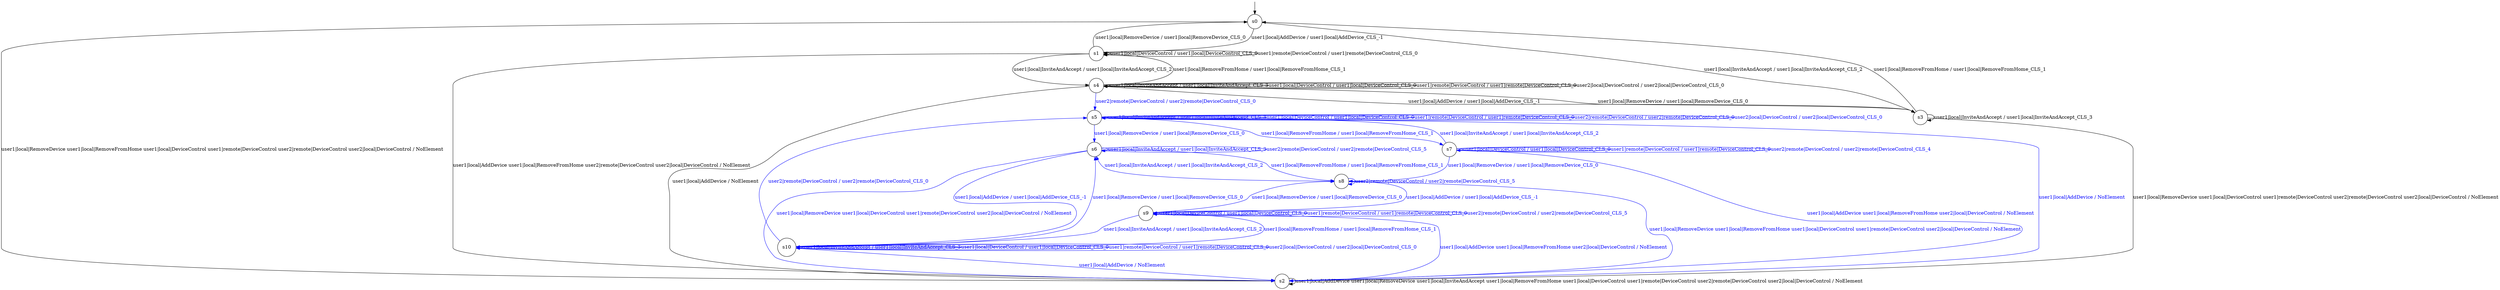 digraph g {

	s0 [shape="circle" label="s0"];
	s1 [shape="circle" label="s1"];
	s2 [shape="circle" label="s2"];
	s3 [shape="circle" label="s3"];
	s4 [shape="circle" label="s4"];
	s5 [shape="circle" label="s5"];
	s6 [shape="circle" label="s6"];
	s7 [shape="circle" label="s7"];
	s8 [shape="circle" label="s8"];
	s9 [shape="circle" label="s9"];
	s10 [shape="circle" label="s10"];
	s0 -> s1 [label="user1|local|AddDevice / user1|local|AddDevice_CLS_-1", color="black", fontcolor="black"];
	s0 -> s2 [label="user1|local|RemoveDevice user1|local|RemoveFromHome user1|local|DeviceControl user1|remote|DeviceControl user2|remote|DeviceControl user2|local|DeviceControl / NoElement", color="black", fontcolor="black"];
	s0 -> s3 [label="user1|local|InviteAndAccept / user1|local|InviteAndAccept_CLS_2", color="black", fontcolor="black"];
	s1 -> s2 [label="user1|local|AddDevice user1|local|RemoveFromHome user2|remote|DeviceControl user2|local|DeviceControl / NoElement", color="black", fontcolor="black"];
	s1 -> s0 [label="user1|local|RemoveDevice / user1|local|RemoveDevice_CLS_0", color="black", fontcolor="black"];
	s1 -> s4 [label="user1|local|InviteAndAccept / user1|local|InviteAndAccept_CLS_2", color="black", fontcolor="black"];
	s1 -> s1 [label="user1|local|DeviceControl / user1|local|DeviceControl_CLS_0", color="black", fontcolor="black"];
	s1 -> s1 [label="user1|remote|DeviceControl / user1|remote|DeviceControl_CLS_0", color="black", fontcolor="black"];
	s2 -> s2 [label="user1|local|AddDevice user1|local|RemoveDevice user1|local|InviteAndAccept user1|local|RemoveFromHome user1|local|DeviceControl user1|remote|DeviceControl user2|remote|DeviceControl user2|local|DeviceControl / NoElement", color="black", fontcolor="black"];
	s3 -> s4 [label="user1|local|AddDevice / user1|local|AddDevice_CLS_-1", color="black", fontcolor="black"];
	s3 -> s2 [label="user1|local|RemoveDevice user1|local|DeviceControl user1|remote|DeviceControl user2|remote|DeviceControl user2|local|DeviceControl / NoElement", color="black", fontcolor="black"];
	s3 -> s3 [label="user1|local|InviteAndAccept / user1|local|InviteAndAccept_CLS_3", color="black", fontcolor="black"];
	s3 -> s0 [label="user1|local|RemoveFromHome / user1|local|RemoveFromHome_CLS_1", color="black", fontcolor="black"];
	s4 -> s2 [label="user1|local|AddDevice / NoElement", color="black", fontcolor="black"];
	s4 -> s3 [label="user1|local|RemoveDevice / user1|local|RemoveDevice_CLS_0", color="black", fontcolor="black"];
	s4 -> s4 [label="user1|local|InviteAndAccept / user1|local|InviteAndAccept_CLS_3", color="black", fontcolor="black"];
	s4 -> s4 [label="user1|local|DeviceControl / user1|local|DeviceControl_CLS_0", color="black", fontcolor="black"];
	s4 -> s4 [label="user1|remote|DeviceControl / user1|remote|DeviceControl_CLS_0", color="black", fontcolor="black"];
	s4 -> s4 [label="user2|local|DeviceControl / user2|local|DeviceControl_CLS_0", color="black", fontcolor="black"];
	s4 -> s1 [label="user1|local|RemoveFromHome / user1|local|RemoveFromHome_CLS_1", color="black", fontcolor="black"];
	s4 -> s5 [label="user2|remote|DeviceControl / user2|remote|DeviceControl_CLS_0", color="blue", fontcolor="blue"];
	s5 -> s2 [label="user1|local|AddDevice / NoElement", color="blue", fontcolor="blue"];
	s5 -> s6 [label="user1|local|RemoveDevice / user1|local|RemoveDevice_CLS_0", color="blue", fontcolor="blue"];
	s5 -> s5 [label="user1|local|InviteAndAccept / user1|local|InviteAndAccept_CLS_3", color="blue", fontcolor="blue"];
	s5 -> s5 [label="user1|local|DeviceControl / user1|local|DeviceControl_CLS_0", color="blue", fontcolor="blue"];
	s5 -> s5 [label="user1|remote|DeviceControl / user1|remote|DeviceControl_CLS_0", color="blue", fontcolor="blue"];
	s5 -> s5 [label="user2|remote|DeviceControl / user2|remote|DeviceControl_CLS_0", color="blue", fontcolor="blue"];
	s5 -> s5 [label="user2|local|DeviceControl / user2|local|DeviceControl_CLS_0", color="blue", fontcolor="blue"];
	s5 -> s7 [label="user1|local|RemoveFromHome / user1|local|RemoveFromHome_CLS_1", color="blue", fontcolor="blue"];
	s6 -> s10 [label="user1|local|AddDevice / user1|local|AddDevice_CLS_-1", color="blue", fontcolor="blue"];
	s6 -> s2 [label="user1|local|RemoveDevice user1|local|DeviceControl user1|remote|DeviceControl user2|local|DeviceControl / NoElement", color="blue", fontcolor="blue"];
	s6 -> s6 [label="user1|local|InviteAndAccept / user1|local|InviteAndAccept_CLS_3", color="blue", fontcolor="blue"];
	s6 -> s6 [label="user2|remote|DeviceControl / user2|remote|DeviceControl_CLS_5", color="blue", fontcolor="blue"];
	s6 -> s8 [label="user1|local|RemoveFromHome / user1|local|RemoveFromHome_CLS_1", color="blue", fontcolor="blue"];
	s7 -> s2 [label="user1|local|AddDevice user1|local|RemoveFromHome user2|local|DeviceControl / NoElement", color="blue", fontcolor="blue"];
	s7 -> s8 [label="user1|local|RemoveDevice / user1|local|RemoveDevice_CLS_0", color="blue", fontcolor="blue"];
	s7 -> s5 [label="user1|local|InviteAndAccept / user1|local|InviteAndAccept_CLS_2", color="blue", fontcolor="blue"];
	s7 -> s7 [label="user1|local|DeviceControl / user1|local|DeviceControl_CLS_0", color="blue", fontcolor="blue"];
	s7 -> s7 [label="user1|remote|DeviceControl / user1|remote|DeviceControl_CLS_0", color="blue", fontcolor="blue"];
	s7 -> s7 [label="user2|remote|DeviceControl / user2|remote|DeviceControl_CLS_4", color="blue", fontcolor="blue"];
	s8 -> s9 [label="user1|local|AddDevice / user1|local|AddDevice_CLS_-1", color="blue", fontcolor="blue"];
	s8 -> s2 [label="user1|local|RemoveDevice user1|local|RemoveFromHome user1|local|DeviceControl user1|remote|DeviceControl user2|local|DeviceControl / NoElement", color="blue", fontcolor="blue"];
	s8 -> s6 [label="user1|local|InviteAndAccept / user1|local|InviteAndAccept_CLS_2", color="blue", fontcolor="blue"];
	s8 -> s8 [label="user2|remote|DeviceControl / user2|remote|DeviceControl_CLS_5", color="blue", fontcolor="blue"];
	s9 -> s2 [label="user1|local|AddDevice user1|local|RemoveFromHome user2|local|DeviceControl / NoElement", color="blue", fontcolor="blue"];
	s9 -> s8 [label="user1|local|RemoveDevice / user1|local|RemoveDevice_CLS_0", color="blue", fontcolor="blue"];
	s9 -> s10 [label="user1|local|InviteAndAccept / user1|local|InviteAndAccept_CLS_2", color="blue", fontcolor="blue"];
	s9 -> s9 [label="user1|local|DeviceControl / user1|local|DeviceControl_CLS_0", color="blue", fontcolor="blue"];
	s9 -> s9 [label="user1|remote|DeviceControl / user1|remote|DeviceControl_CLS_0", color="blue", fontcolor="blue"];
	s9 -> s9 [label="user2|remote|DeviceControl / user2|remote|DeviceControl_CLS_5", color="blue", fontcolor="blue"];
	s10 -> s2 [label="user1|local|AddDevice / NoElement", color="blue", fontcolor="blue"];
	s10 -> s6 [label="user1|local|RemoveDevice / user1|local|RemoveDevice_CLS_0", color="blue", fontcolor="blue"];
	s10 -> s10 [label="user1|local|InviteAndAccept / user1|local|InviteAndAccept_CLS_3", color="blue", fontcolor="blue"];
	s10 -> s10 [label="user1|local|DeviceControl / user1|local|DeviceControl_CLS_0", color="blue", fontcolor="blue"];
	s10 -> s10 [label="user1|remote|DeviceControl / user1|remote|DeviceControl_CLS_0", color="blue", fontcolor="blue"];
	s10 -> s10 [label="user2|local|DeviceControl / user2|local|DeviceControl_CLS_0", color="blue", fontcolor="blue"];
	s10 -> s9 [label="user1|local|RemoveFromHome / user1|local|RemoveFromHome_CLS_1", color="blue", fontcolor="blue"];
	s10 -> s5 [label="user2|remote|DeviceControl / user2|remote|DeviceControl_CLS_0", color="blue", fontcolor="blue"];

__start0 [label="" shape="none" width="0" height="0"];
__start0 -> s0;

}
